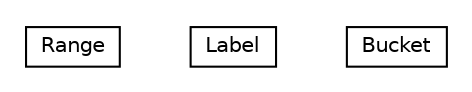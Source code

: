 #!/usr/local/bin/dot
#
# Class diagram 
# Generated by UMLGraph version R5_6-24-gf6e263 (http://www.umlgraph.org/)
#

digraph G {
	edge [fontname="Helvetica",fontsize=10,labelfontname="Helvetica",labelfontsize=10];
	node [fontname="Helvetica",fontsize=10,shape=plaintext];
	nodesep=0.25;
	ranksep=0.5;
	// org.unict.ing.pds.light.utils.Range
	c0 [label=<<table title="org.unict.ing.pds.light.utils.Range" border="0" cellborder="1" cellspacing="0" cellpadding="2" port="p" href="./Range.html">
		<tr><td><table border="0" cellspacing="0" cellpadding="1">
<tr><td align="center" balign="center"> Range </td></tr>
		</table></td></tr>
		</table>>, URL="./Range.html", fontname="Helvetica", fontcolor="black", fontsize=10.0];
	// org.unict.ing.pds.light.utils.Label
	c1 [label=<<table title="org.unict.ing.pds.light.utils.Label" border="0" cellborder="1" cellspacing="0" cellpadding="2" port="p" href="./Label.html">
		<tr><td><table border="0" cellspacing="0" cellpadding="1">
<tr><td align="center" balign="center"> Label </td></tr>
		</table></td></tr>
		</table>>, URL="./Label.html", fontname="Helvetica", fontcolor="black", fontsize=10.0];
	// org.unict.ing.pds.light.utils.Bucket
	c2 [label=<<table title="org.unict.ing.pds.light.utils.Bucket" border="0" cellborder="1" cellspacing="0" cellpadding="2" port="p" href="./Bucket.html">
		<tr><td><table border="0" cellspacing="0" cellpadding="1">
<tr><td align="center" balign="center"> Bucket </td></tr>
		</table></td></tr>
		</table>>, URL="./Bucket.html", fontname="Helvetica", fontcolor="black", fontsize=10.0];
}

